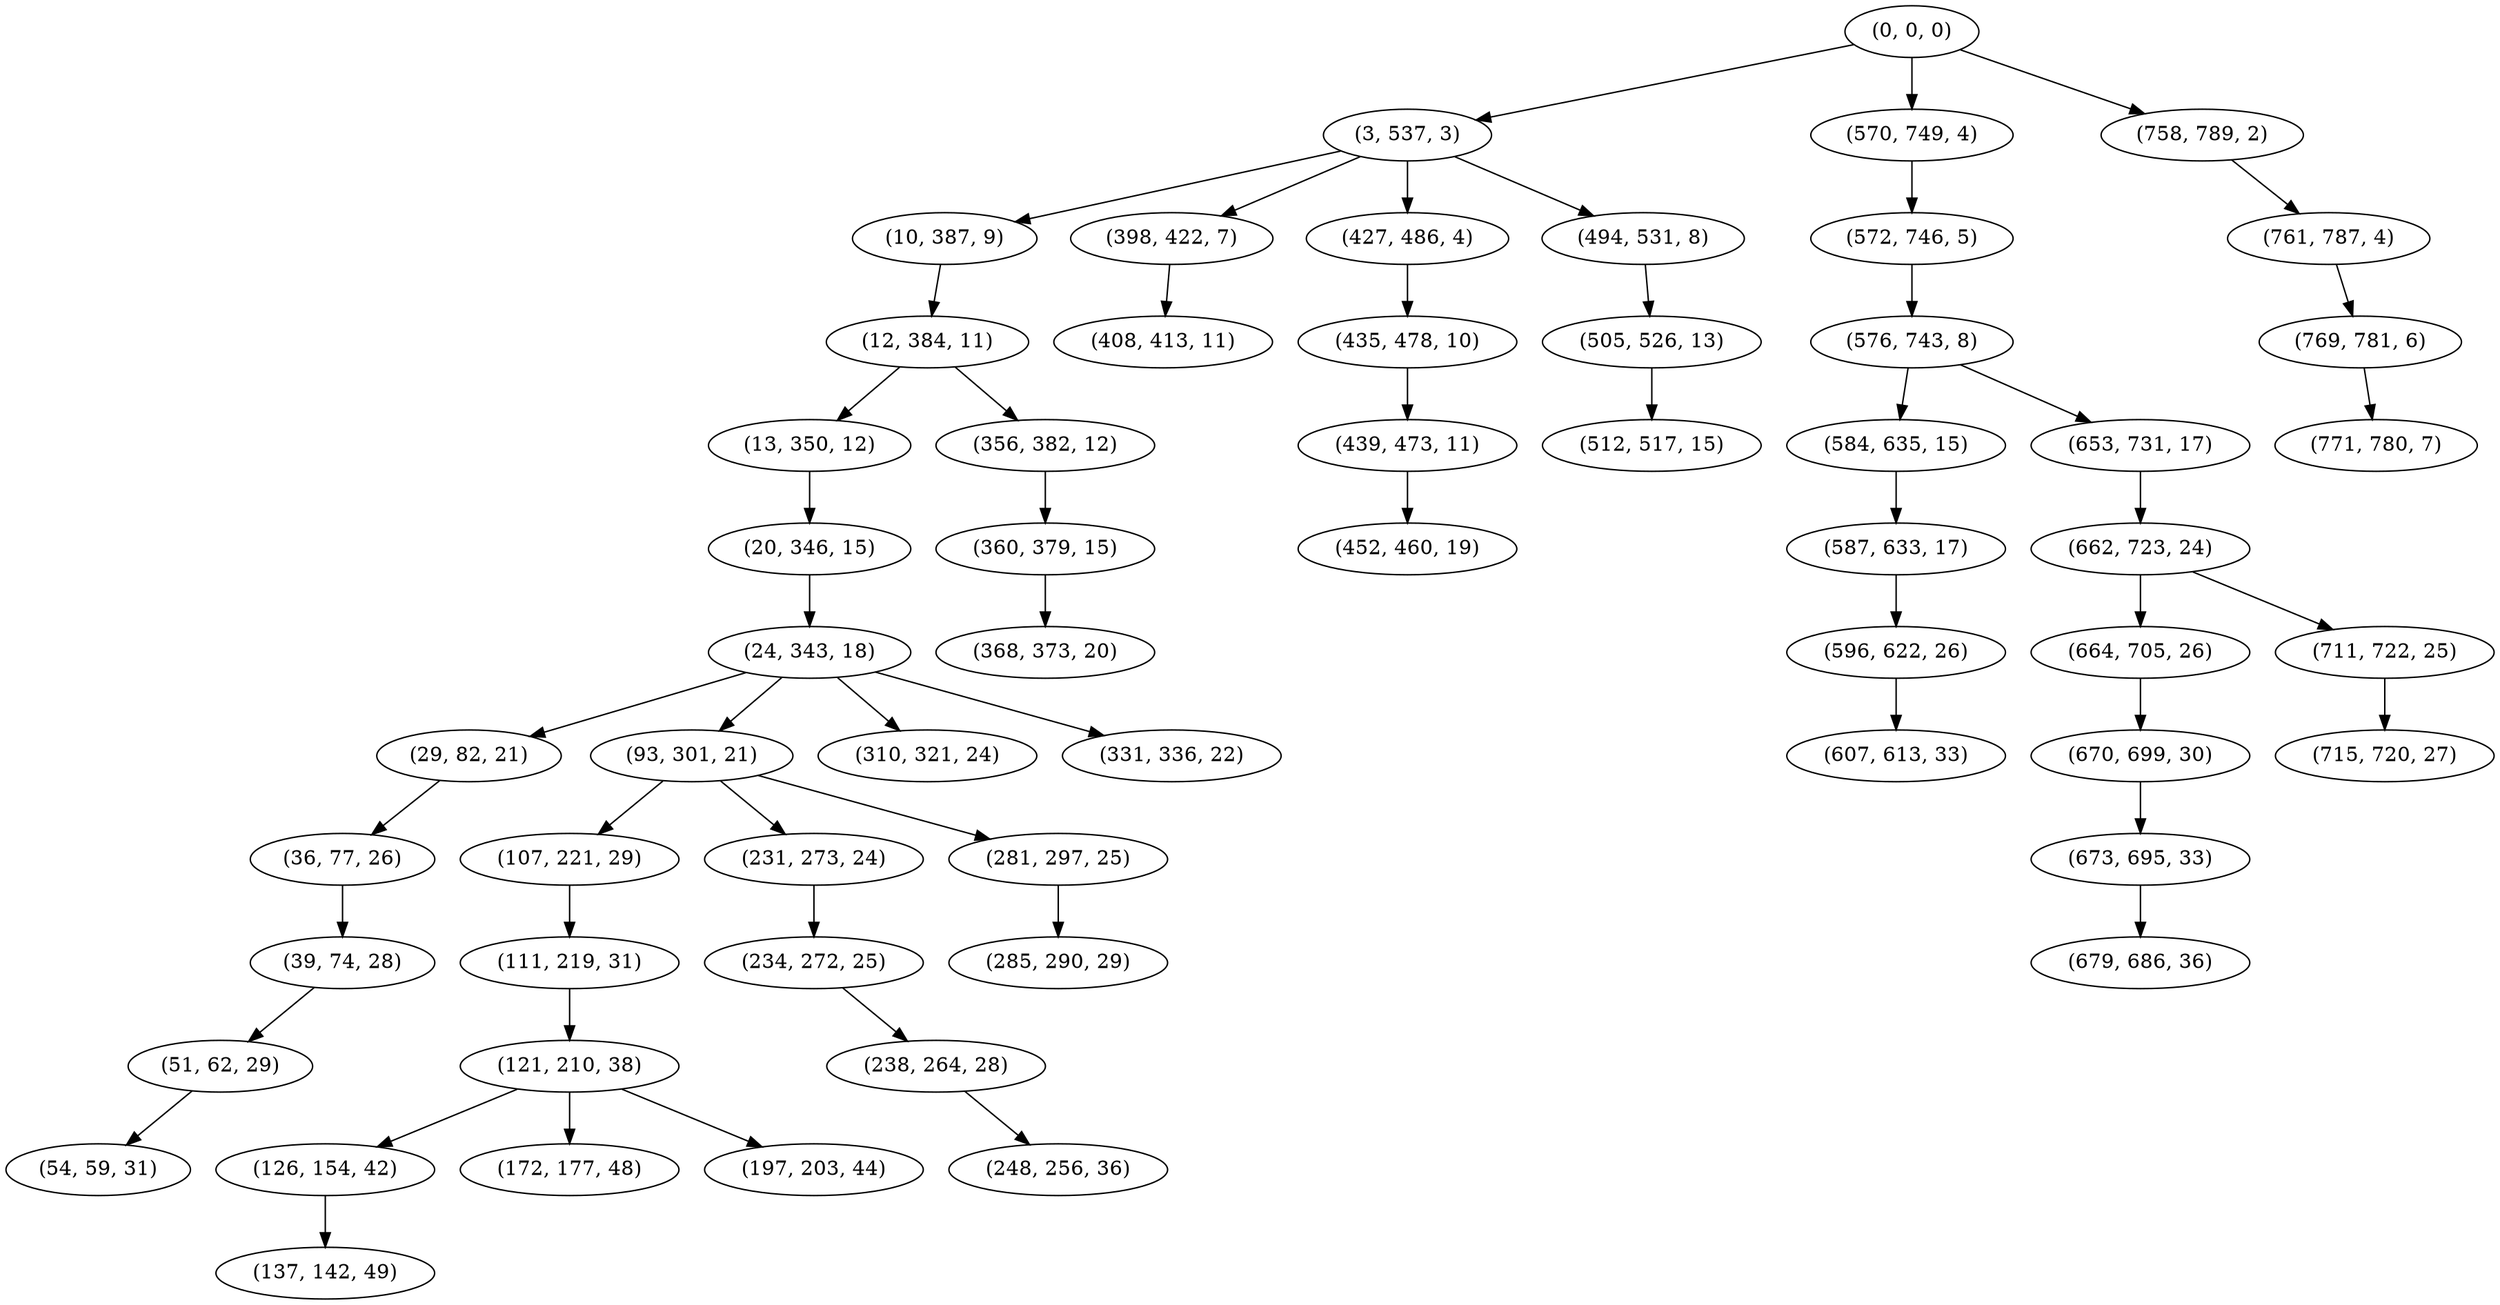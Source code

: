 digraph tree {
    "(0, 0, 0)";
    "(3, 537, 3)";
    "(10, 387, 9)";
    "(12, 384, 11)";
    "(13, 350, 12)";
    "(20, 346, 15)";
    "(24, 343, 18)";
    "(29, 82, 21)";
    "(36, 77, 26)";
    "(39, 74, 28)";
    "(51, 62, 29)";
    "(54, 59, 31)";
    "(93, 301, 21)";
    "(107, 221, 29)";
    "(111, 219, 31)";
    "(121, 210, 38)";
    "(126, 154, 42)";
    "(137, 142, 49)";
    "(172, 177, 48)";
    "(197, 203, 44)";
    "(231, 273, 24)";
    "(234, 272, 25)";
    "(238, 264, 28)";
    "(248, 256, 36)";
    "(281, 297, 25)";
    "(285, 290, 29)";
    "(310, 321, 24)";
    "(331, 336, 22)";
    "(356, 382, 12)";
    "(360, 379, 15)";
    "(368, 373, 20)";
    "(398, 422, 7)";
    "(408, 413, 11)";
    "(427, 486, 4)";
    "(435, 478, 10)";
    "(439, 473, 11)";
    "(452, 460, 19)";
    "(494, 531, 8)";
    "(505, 526, 13)";
    "(512, 517, 15)";
    "(570, 749, 4)";
    "(572, 746, 5)";
    "(576, 743, 8)";
    "(584, 635, 15)";
    "(587, 633, 17)";
    "(596, 622, 26)";
    "(607, 613, 33)";
    "(653, 731, 17)";
    "(662, 723, 24)";
    "(664, 705, 26)";
    "(670, 699, 30)";
    "(673, 695, 33)";
    "(679, 686, 36)";
    "(711, 722, 25)";
    "(715, 720, 27)";
    "(758, 789, 2)";
    "(761, 787, 4)";
    "(769, 781, 6)";
    "(771, 780, 7)";
    "(0, 0, 0)" -> "(3, 537, 3)";
    "(0, 0, 0)" -> "(570, 749, 4)";
    "(0, 0, 0)" -> "(758, 789, 2)";
    "(3, 537, 3)" -> "(10, 387, 9)";
    "(3, 537, 3)" -> "(398, 422, 7)";
    "(3, 537, 3)" -> "(427, 486, 4)";
    "(3, 537, 3)" -> "(494, 531, 8)";
    "(10, 387, 9)" -> "(12, 384, 11)";
    "(12, 384, 11)" -> "(13, 350, 12)";
    "(12, 384, 11)" -> "(356, 382, 12)";
    "(13, 350, 12)" -> "(20, 346, 15)";
    "(20, 346, 15)" -> "(24, 343, 18)";
    "(24, 343, 18)" -> "(29, 82, 21)";
    "(24, 343, 18)" -> "(93, 301, 21)";
    "(24, 343, 18)" -> "(310, 321, 24)";
    "(24, 343, 18)" -> "(331, 336, 22)";
    "(29, 82, 21)" -> "(36, 77, 26)";
    "(36, 77, 26)" -> "(39, 74, 28)";
    "(39, 74, 28)" -> "(51, 62, 29)";
    "(51, 62, 29)" -> "(54, 59, 31)";
    "(93, 301, 21)" -> "(107, 221, 29)";
    "(93, 301, 21)" -> "(231, 273, 24)";
    "(93, 301, 21)" -> "(281, 297, 25)";
    "(107, 221, 29)" -> "(111, 219, 31)";
    "(111, 219, 31)" -> "(121, 210, 38)";
    "(121, 210, 38)" -> "(126, 154, 42)";
    "(121, 210, 38)" -> "(172, 177, 48)";
    "(121, 210, 38)" -> "(197, 203, 44)";
    "(126, 154, 42)" -> "(137, 142, 49)";
    "(231, 273, 24)" -> "(234, 272, 25)";
    "(234, 272, 25)" -> "(238, 264, 28)";
    "(238, 264, 28)" -> "(248, 256, 36)";
    "(281, 297, 25)" -> "(285, 290, 29)";
    "(356, 382, 12)" -> "(360, 379, 15)";
    "(360, 379, 15)" -> "(368, 373, 20)";
    "(398, 422, 7)" -> "(408, 413, 11)";
    "(427, 486, 4)" -> "(435, 478, 10)";
    "(435, 478, 10)" -> "(439, 473, 11)";
    "(439, 473, 11)" -> "(452, 460, 19)";
    "(494, 531, 8)" -> "(505, 526, 13)";
    "(505, 526, 13)" -> "(512, 517, 15)";
    "(570, 749, 4)" -> "(572, 746, 5)";
    "(572, 746, 5)" -> "(576, 743, 8)";
    "(576, 743, 8)" -> "(584, 635, 15)";
    "(576, 743, 8)" -> "(653, 731, 17)";
    "(584, 635, 15)" -> "(587, 633, 17)";
    "(587, 633, 17)" -> "(596, 622, 26)";
    "(596, 622, 26)" -> "(607, 613, 33)";
    "(653, 731, 17)" -> "(662, 723, 24)";
    "(662, 723, 24)" -> "(664, 705, 26)";
    "(662, 723, 24)" -> "(711, 722, 25)";
    "(664, 705, 26)" -> "(670, 699, 30)";
    "(670, 699, 30)" -> "(673, 695, 33)";
    "(673, 695, 33)" -> "(679, 686, 36)";
    "(711, 722, 25)" -> "(715, 720, 27)";
    "(758, 789, 2)" -> "(761, 787, 4)";
    "(761, 787, 4)" -> "(769, 781, 6)";
    "(769, 781, 6)" -> "(771, 780, 7)";
}
